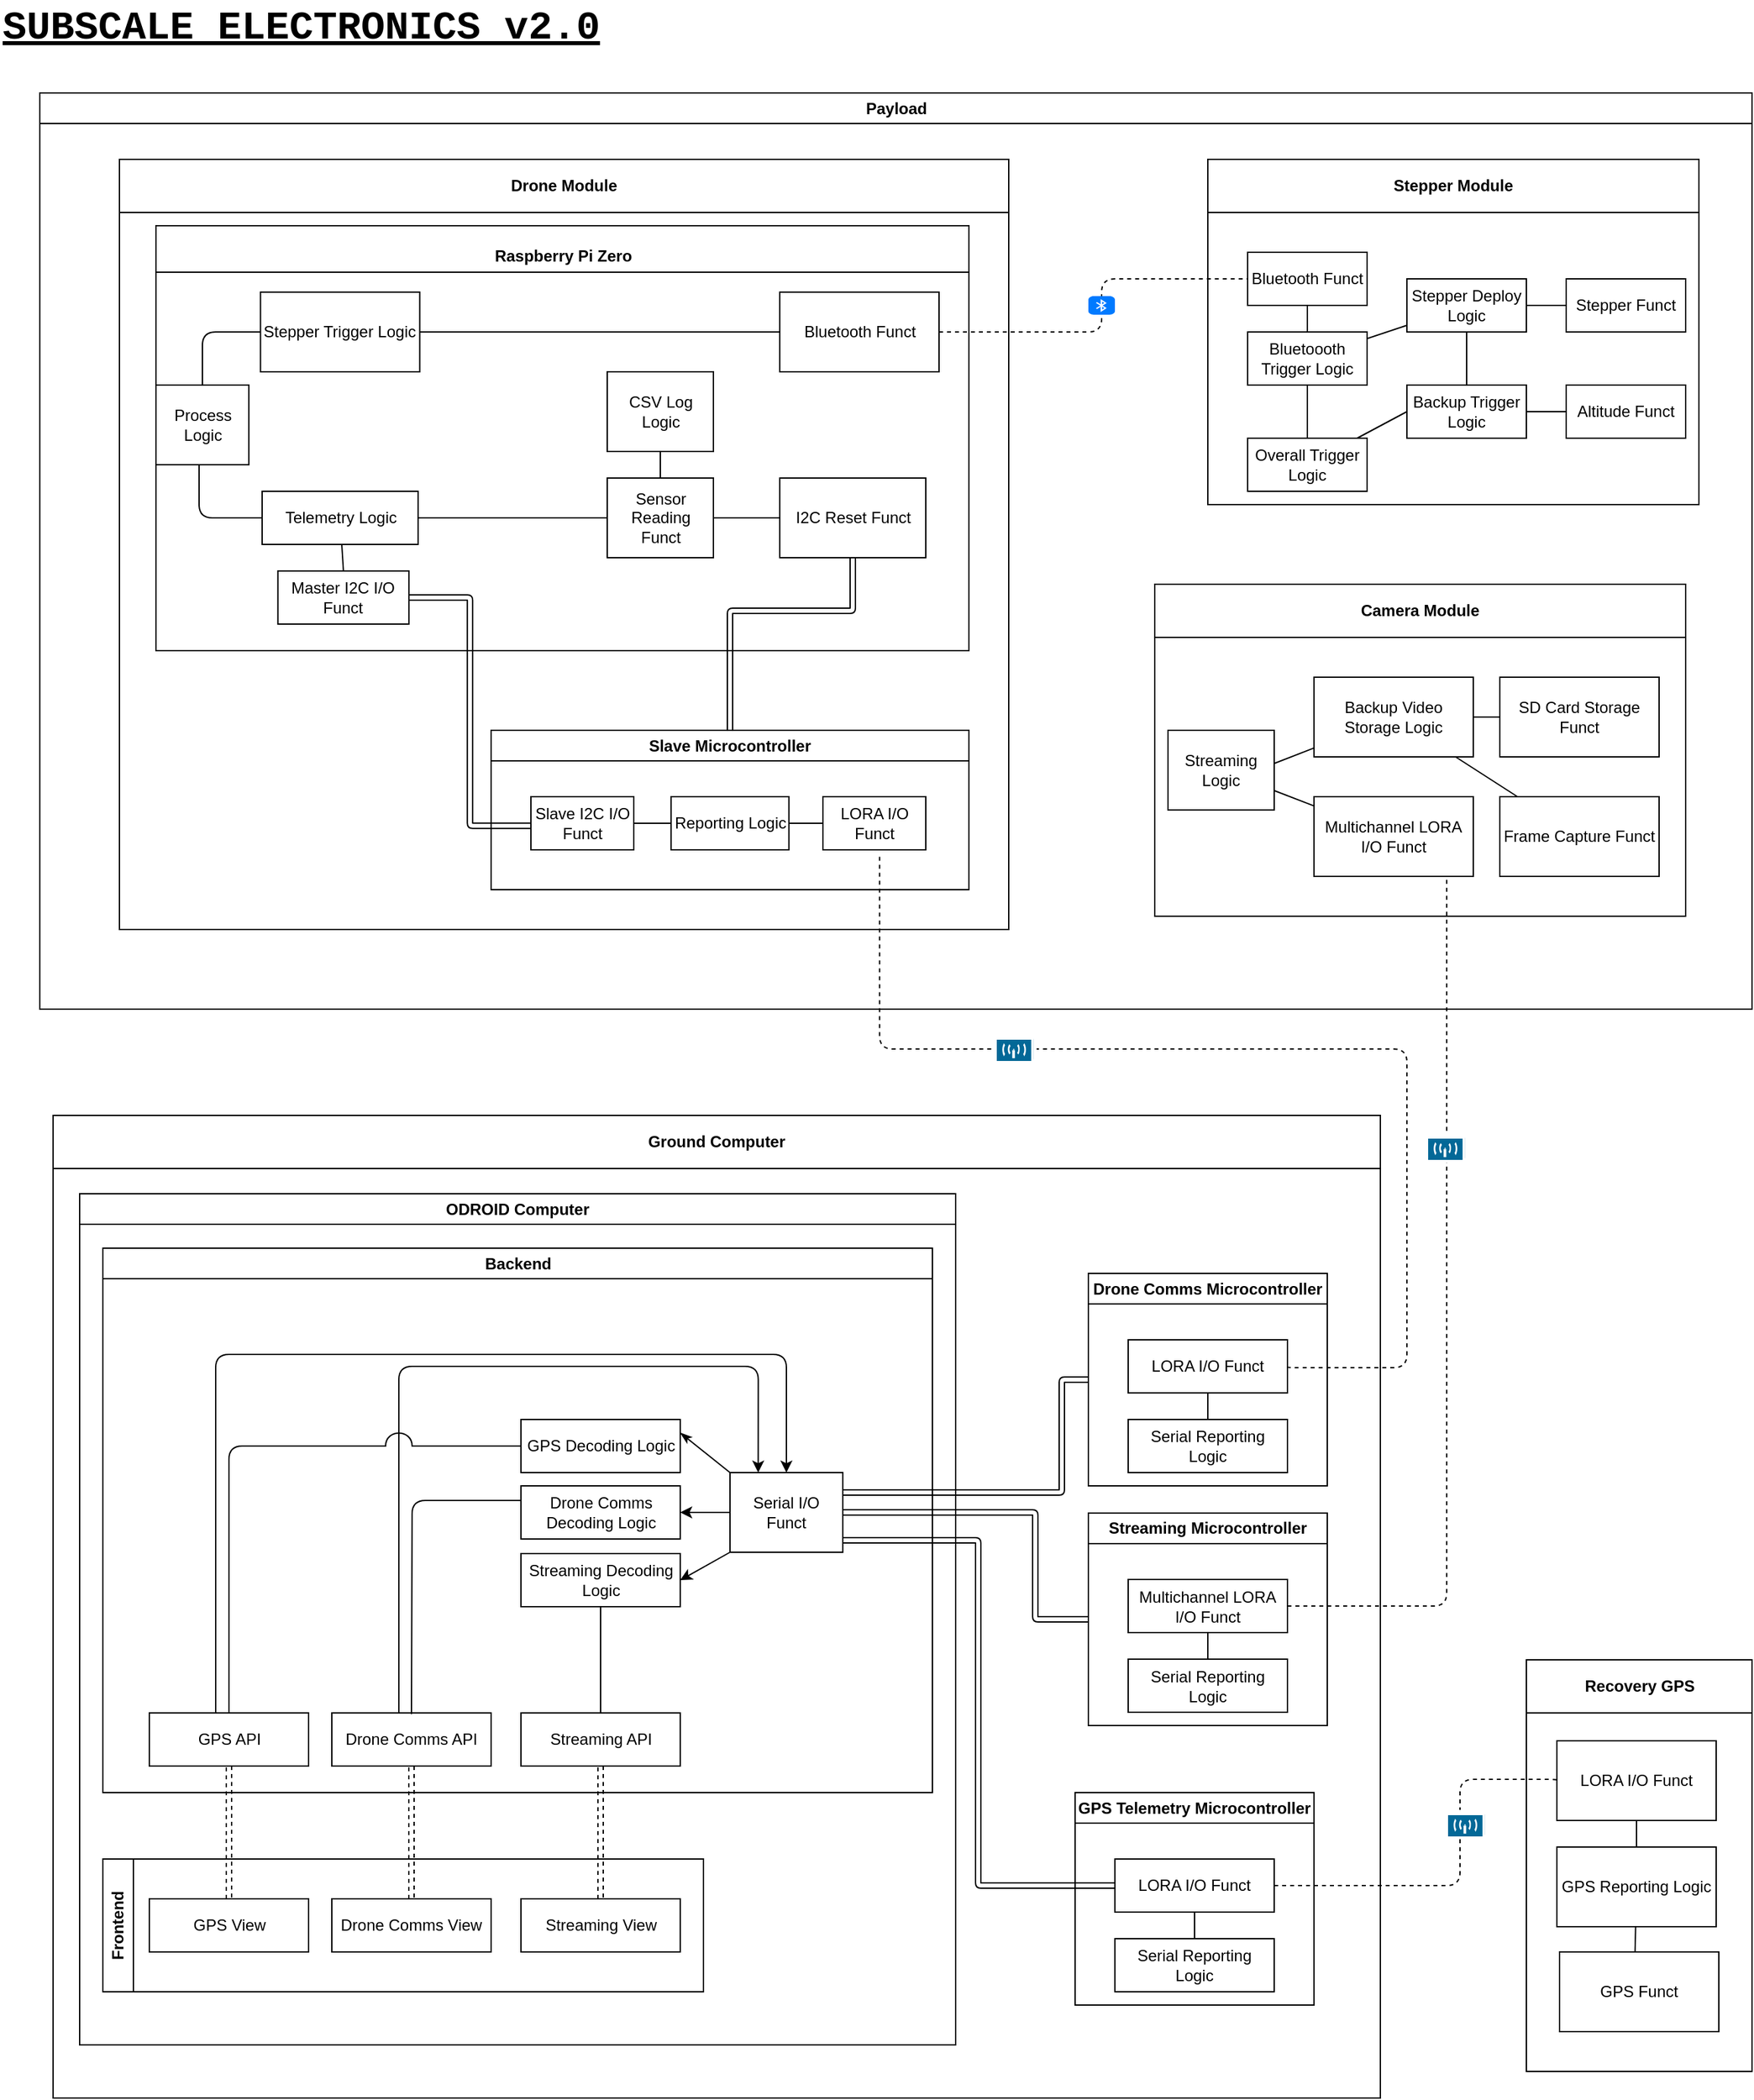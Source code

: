 <mxfile scale="2" border="10">
    <diagram id="4QediJ6yFRxEmzGJgpwU" name="Page-2">
        <mxGraphModel dx="884" dy="371" grid="1" gridSize="10" guides="1" tooltips="1" connect="1" arrows="1" fold="1" page="0" pageScale="1" pageWidth="850" pageHeight="1100" math="0" shadow="0">
            <root>
                <mxCell id="0"/>
                <mxCell id="1" parent="0"/>
                <mxCell id="gPSL2kvVGcQyYVKuC0gU-1" value="&lt;div style=&quot;font-size: 30px;&quot;&gt;SUBSCALE ELECTRONICS v2.0&lt;/div&gt;" style="text;html=1;strokeColor=none;fillColor=none;align=left;verticalAlign=middle;whiteSpace=wrap;rounded=0;fontFamily=Courier New;fontSize=30;fontStyle=5" parent="1" vertex="1">
                    <mxGeometry x="-390" y="90" width="640" height="40" as="geometry"/>
                </mxCell>
                <mxCell id="gPSL2kvVGcQyYVKuC0gU-23" value="Ground Computer" style="swimlane;whiteSpace=wrap;html=1;startSize=40;" parent="1" vertex="1">
                    <mxGeometry x="-350" y="930" width="1000" height="740" as="geometry">
                        <mxRectangle x="110" y="470" width="180" height="40" as="alternateBounds"/>
                    </mxGeometry>
                </mxCell>
                <mxCell id="gPSL2kvVGcQyYVKuC0gU-254" style="edgeStyle=orthogonalEdgeStyle;shape=link;jumpStyle=arc;jumpSize=20;html=1;entryX=1;entryY=0.25;entryDx=0;entryDy=0;fontColor=default;startArrow=none;startFill=0;endArrow=none;endFill=0;" parent="gPSL2kvVGcQyYVKuC0gU-23" source="gPSL2kvVGcQyYVKuC0gU-136" target="gPSL2kvVGcQyYVKuC0gU-139" edge="1">
                    <mxGeometry relative="1" as="geometry">
                        <Array as="points">
                            <mxPoint x="760" y="199"/>
                            <mxPoint x="760" y="284"/>
                        </Array>
                    </mxGeometry>
                </mxCell>
                <mxCell id="gPSL2kvVGcQyYVKuC0gU-136" value="Drone Comms Microcontroller" style="swimlane;whiteSpace=wrap;html=1;labelBackgroundColor=none;fontColor=default;" parent="gPSL2kvVGcQyYVKuC0gU-23" vertex="1">
                    <mxGeometry x="780" y="119" width="180" height="160" as="geometry"/>
                </mxCell>
                <mxCell id="gPSL2kvVGcQyYVKuC0gU-144" style="edgeStyle=none;html=1;fontColor=default;startArrow=none;startFill=0;endArrow=none;endFill=0;" parent="gPSL2kvVGcQyYVKuC0gU-136" source="gPSL2kvVGcQyYVKuC0gU-24" target="gPSL2kvVGcQyYVKuC0gU-137" edge="1">
                    <mxGeometry relative="1" as="geometry"/>
                </mxCell>
                <mxCell id="gPSL2kvVGcQyYVKuC0gU-24" value="LORA I/O Funct" style="rounded=0;whiteSpace=wrap;html=1;" parent="gPSL2kvVGcQyYVKuC0gU-136" vertex="1">
                    <mxGeometry x="30" y="50" width="120" height="40" as="geometry"/>
                </mxCell>
                <mxCell id="gPSL2kvVGcQyYVKuC0gU-137" value="Serial Reporting Logic" style="rounded=0;whiteSpace=wrap;html=1;" parent="gPSL2kvVGcQyYVKuC0gU-136" vertex="1">
                    <mxGeometry x="30" y="110" width="120" height="40" as="geometry"/>
                </mxCell>
                <mxCell id="gPSL2kvVGcQyYVKuC0gU-272" style="edgeStyle=orthogonalEdgeStyle;jumpStyle=gap;jumpSize=20;html=1;fontColor=default;startArrow=none;startFill=0;endArrow=none;endFill=0;shape=link;" parent="gPSL2kvVGcQyYVKuC0gU-23" source="gPSL2kvVGcQyYVKuC0gU-166" target="gPSL2kvVGcQyYVKuC0gU-139" edge="1">
                    <mxGeometry relative="1" as="geometry">
                        <Array as="points">
                            <mxPoint x="740" y="379"/>
                            <mxPoint x="740" y="299"/>
                        </Array>
                    </mxGeometry>
                </mxCell>
                <mxCell id="gPSL2kvVGcQyYVKuC0gU-166" value="Streaming Microcontroller" style="swimlane;whiteSpace=wrap;html=1;labelBackgroundColor=none;fontColor=default;" parent="gPSL2kvVGcQyYVKuC0gU-23" vertex="1">
                    <mxGeometry x="780" y="299.5" width="180" height="160" as="geometry"/>
                </mxCell>
                <mxCell id="gPSL2kvVGcQyYVKuC0gU-167" style="edgeStyle=none;html=1;fontColor=default;startArrow=none;startFill=0;endArrow=none;endFill=0;" parent="gPSL2kvVGcQyYVKuC0gU-166" source="gPSL2kvVGcQyYVKuC0gU-168" target="gPSL2kvVGcQyYVKuC0gU-169" edge="1">
                    <mxGeometry relative="1" as="geometry"/>
                </mxCell>
                <mxCell id="gPSL2kvVGcQyYVKuC0gU-168" value="Multichannel LORA I/O Funct" style="rounded=0;whiteSpace=wrap;html=1;" parent="gPSL2kvVGcQyYVKuC0gU-166" vertex="1">
                    <mxGeometry x="30" y="50" width="120" height="40" as="geometry"/>
                </mxCell>
                <mxCell id="gPSL2kvVGcQyYVKuC0gU-169" value="Serial Reporting Logic" style="rounded=0;whiteSpace=wrap;html=1;" parent="gPSL2kvVGcQyYVKuC0gU-166" vertex="1">
                    <mxGeometry x="30" y="110" width="120" height="40" as="geometry"/>
                </mxCell>
                <mxCell id="gPSL2kvVGcQyYVKuC0gU-249" value="ODROID Computer" style="swimlane;whiteSpace=wrap;html=1;labelBackgroundColor=none;fontColor=default;gradientColor=none;" parent="gPSL2kvVGcQyYVKuC0gU-23" vertex="1">
                    <mxGeometry x="20" y="59" width="660" height="641" as="geometry">
                        <mxRectangle x="20" y="59" width="150" height="30" as="alternateBounds"/>
                    </mxGeometry>
                </mxCell>
                <mxCell id="gPSL2kvVGcQyYVKuC0gU-245" value="Frontend" style="swimlane;horizontal=0;whiteSpace=wrap;html=1;labelBackgroundColor=none;fontColor=default;gradientColor=none;" parent="gPSL2kvVGcQyYVKuC0gU-249" vertex="1">
                    <mxGeometry x="17.5" y="501" width="452.5" height="100" as="geometry"/>
                </mxCell>
                <mxCell id="gPSL2kvVGcQyYVKuC0gU-142" value="GPS View" style="rounded=0;whiteSpace=wrap;html=1;" parent="gPSL2kvVGcQyYVKuC0gU-245" vertex="1">
                    <mxGeometry x="35" y="30" width="120" height="40" as="geometry"/>
                </mxCell>
                <mxCell id="gPSL2kvVGcQyYVKuC0gU-203" value="Drone Comms View" style="rounded=0;whiteSpace=wrap;html=1;" parent="gPSL2kvVGcQyYVKuC0gU-245" vertex="1">
                    <mxGeometry x="172.5" y="30" width="120" height="40" as="geometry"/>
                </mxCell>
                <mxCell id="gPSL2kvVGcQyYVKuC0gU-204" value="Streaming View" style="rounded=0;whiteSpace=wrap;html=1;" parent="gPSL2kvVGcQyYVKuC0gU-245" vertex="1">
                    <mxGeometry x="315" y="30" width="120" height="40" as="geometry"/>
                </mxCell>
                <mxCell id="gPSL2kvVGcQyYVKuC0gU-138" value="Backend" style="swimlane;whiteSpace=wrap;html=1;labelBackgroundColor=none;fontColor=default;" parent="gPSL2kvVGcQyYVKuC0gU-249" vertex="1">
                    <mxGeometry x="17.5" y="41" width="625" height="410" as="geometry"/>
                </mxCell>
                <mxCell id="gPSL2kvVGcQyYVKuC0gU-197" style="jumpStyle=arc;jumpSize=20;html=1;entryX=1;entryY=0.25;entryDx=0;entryDy=0;fontColor=default;startArrow=none;startFill=0;endArrow=classicThin;endFill=1;exitX=0;exitY=0;exitDx=0;exitDy=0;" parent="gPSL2kvVGcQyYVKuC0gU-138" source="gPSL2kvVGcQyYVKuC0gU-139" target="gPSL2kvVGcQyYVKuC0gU-190" edge="1">
                    <mxGeometry relative="1" as="geometry"/>
                </mxCell>
                <mxCell id="gPSL2kvVGcQyYVKuC0gU-198" style="edgeStyle=none;jumpStyle=arc;jumpSize=20;html=1;fontColor=default;startArrow=none;startFill=0;endArrow=classic;endFill=1;" parent="gPSL2kvVGcQyYVKuC0gU-138" source="gPSL2kvVGcQyYVKuC0gU-139" target="gPSL2kvVGcQyYVKuC0gU-192" edge="1">
                    <mxGeometry relative="1" as="geometry"/>
                </mxCell>
                <mxCell id="gPSL2kvVGcQyYVKuC0gU-199" style="edgeStyle=none;jumpStyle=arc;jumpSize=20;html=1;entryX=1;entryY=0.5;entryDx=0;entryDy=0;fontColor=default;startArrow=none;startFill=0;endArrow=classic;endFill=1;exitX=0;exitY=1;exitDx=0;exitDy=0;" parent="gPSL2kvVGcQyYVKuC0gU-138" source="gPSL2kvVGcQyYVKuC0gU-139" target="gPSL2kvVGcQyYVKuC0gU-193" edge="1">
                    <mxGeometry relative="1" as="geometry"/>
                </mxCell>
                <mxCell id="gPSL2kvVGcQyYVKuC0gU-139" value="Serial I/O Funct" style="rounded=0;whiteSpace=wrap;html=1;" parent="gPSL2kvVGcQyYVKuC0gU-138" vertex="1">
                    <mxGeometry x="472.5" y="169" width="85" height="60" as="geometry"/>
                </mxCell>
                <mxCell id="gPSL2kvVGcQyYVKuC0gU-201" style="edgeStyle=orthogonalEdgeStyle;jumpStyle=arc;jumpSize=20;html=1;fontColor=default;startArrow=none;startFill=0;endArrow=classic;endFill=1;" parent="gPSL2kvVGcQyYVKuC0gU-138" source="gPSL2kvVGcQyYVKuC0gU-140" target="gPSL2kvVGcQyYVKuC0gU-139" edge="1">
                    <mxGeometry relative="1" as="geometry">
                        <mxPoint x="472.5" y="80.0" as="targetPoint"/>
                        <Array as="points">
                            <mxPoint x="85" y="80"/>
                            <mxPoint x="515" y="80"/>
                        </Array>
                    </mxGeometry>
                </mxCell>
                <mxCell id="gPSL2kvVGcQyYVKuC0gU-140" value="GPS API" style="rounded=0;whiteSpace=wrap;html=1;" parent="gPSL2kvVGcQyYVKuC0gU-138" vertex="1">
                    <mxGeometry x="35" y="350" width="120" height="40" as="geometry"/>
                </mxCell>
                <mxCell id="gPSL2kvVGcQyYVKuC0gU-202" style="edgeStyle=orthogonalEdgeStyle;jumpStyle=arc;jumpSize=20;html=1;entryX=0.25;entryY=0;entryDx=0;entryDy=0;fontColor=default;startArrow=none;startFill=0;endArrow=classic;endFill=1;" parent="gPSL2kvVGcQyYVKuC0gU-138" source="gPSL2kvVGcQyYVKuC0gU-159" target="gPSL2kvVGcQyYVKuC0gU-139" edge="1">
                    <mxGeometry relative="1" as="geometry">
                        <mxPoint x="472.16" y="89.12" as="targetPoint"/>
                        <Array as="points">
                            <mxPoint x="223" y="89"/>
                            <mxPoint x="494" y="89"/>
                        </Array>
                    </mxGeometry>
                </mxCell>
                <mxCell id="gPSL2kvVGcQyYVKuC0gU-159" value="Drone Comms API" style="rounded=0;whiteSpace=wrap;html=1;" parent="gPSL2kvVGcQyYVKuC0gU-138" vertex="1">
                    <mxGeometry x="172.5" y="350.0" width="120" height="40" as="geometry"/>
                </mxCell>
                <mxCell id="gPSL2kvVGcQyYVKuC0gU-183" value="Streaming API" style="rounded=0;whiteSpace=wrap;html=1;" parent="gPSL2kvVGcQyYVKuC0gU-138" vertex="1">
                    <mxGeometry x="315" y="350.0" width="120" height="40" as="geometry"/>
                </mxCell>
                <mxCell id="gPSL2kvVGcQyYVKuC0gU-194" style="edgeStyle=orthogonalEdgeStyle;jumpStyle=arc;jumpSize=20;html=1;entryX=0.5;entryY=0;entryDx=0;entryDy=0;fontColor=default;startArrow=none;startFill=0;endArrow=none;endFill=0;" parent="gPSL2kvVGcQyYVKuC0gU-138" source="gPSL2kvVGcQyYVKuC0gU-190" target="gPSL2kvVGcQyYVKuC0gU-140" edge="1">
                    <mxGeometry relative="1" as="geometry"/>
                </mxCell>
                <mxCell id="gPSL2kvVGcQyYVKuC0gU-190" value="GPS Decoding Logic" style="rounded=0;whiteSpace=wrap;html=1;" parent="gPSL2kvVGcQyYVKuC0gU-138" vertex="1">
                    <mxGeometry x="315" y="129" width="120" height="40" as="geometry"/>
                </mxCell>
                <mxCell id="gPSL2kvVGcQyYVKuC0gU-195" style="edgeStyle=orthogonalEdgeStyle;jumpStyle=arc;jumpSize=20;html=1;entryX=0.5;entryY=0;entryDx=0;entryDy=0;fontColor=default;startArrow=none;startFill=0;endArrow=none;endFill=0;" parent="gPSL2kvVGcQyYVKuC0gU-138" source="gPSL2kvVGcQyYVKuC0gU-192" target="gPSL2kvVGcQyYVKuC0gU-159" edge="1">
                    <mxGeometry relative="1" as="geometry">
                        <Array as="points">
                            <mxPoint x="233" y="190"/>
                            <mxPoint x="233" y="351"/>
                            <mxPoint x="233" y="351"/>
                        </Array>
                    </mxGeometry>
                </mxCell>
                <mxCell id="gPSL2kvVGcQyYVKuC0gU-192" value="Drone Comms Decoding Logic" style="rounded=0;whiteSpace=wrap;html=1;" parent="gPSL2kvVGcQyYVKuC0gU-138" vertex="1">
                    <mxGeometry x="315" y="179" width="120" height="40" as="geometry"/>
                </mxCell>
                <mxCell id="gPSL2kvVGcQyYVKuC0gU-196" style="edgeStyle=orthogonalEdgeStyle;jumpStyle=arc;jumpSize=20;html=1;fontColor=default;startArrow=none;startFill=0;endArrow=none;endFill=0;" parent="gPSL2kvVGcQyYVKuC0gU-138" source="gPSL2kvVGcQyYVKuC0gU-193" target="gPSL2kvVGcQyYVKuC0gU-183" edge="1">
                    <mxGeometry relative="1" as="geometry"/>
                </mxCell>
                <mxCell id="gPSL2kvVGcQyYVKuC0gU-193" value="Streaming Decoding Logic" style="rounded=0;whiteSpace=wrap;html=1;" parent="gPSL2kvVGcQyYVKuC0gU-138" vertex="1">
                    <mxGeometry x="315" y="230" width="120" height="40" as="geometry"/>
                </mxCell>
                <mxCell id="gPSL2kvVGcQyYVKuC0gU-246" style="edgeStyle=orthogonalEdgeStyle;shape=link;jumpStyle=arc;jumpSize=20;html=1;fontColor=default;startArrow=none;startFill=0;endArrow=none;endFill=0;dashed=1;" parent="gPSL2kvVGcQyYVKuC0gU-249" source="gPSL2kvVGcQyYVKuC0gU-140" target="gPSL2kvVGcQyYVKuC0gU-142" edge="1">
                    <mxGeometry relative="1" as="geometry"/>
                </mxCell>
                <mxCell id="gPSL2kvVGcQyYVKuC0gU-247" style="edgeStyle=orthogonalEdgeStyle;shape=link;jumpStyle=arc;jumpSize=20;html=1;dashed=1;fontColor=default;startArrow=none;startFill=0;endArrow=none;endFill=0;" parent="gPSL2kvVGcQyYVKuC0gU-249" source="gPSL2kvVGcQyYVKuC0gU-159" target="gPSL2kvVGcQyYVKuC0gU-203" edge="1">
                    <mxGeometry relative="1" as="geometry"/>
                </mxCell>
                <mxCell id="gPSL2kvVGcQyYVKuC0gU-248" style="edgeStyle=orthogonalEdgeStyle;shape=link;jumpStyle=arc;jumpSize=20;html=1;dashed=1;fontColor=default;startArrow=none;startFill=0;endArrow=none;endFill=0;" parent="gPSL2kvVGcQyYVKuC0gU-249" source="gPSL2kvVGcQyYVKuC0gU-183" target="gPSL2kvVGcQyYVKuC0gU-204" edge="1">
                    <mxGeometry relative="1" as="geometry"/>
                </mxCell>
                <mxCell id="gPSL2kvVGcQyYVKuC0gU-185" value="GPS Telemetry Microcontroller" style="swimlane;whiteSpace=wrap;html=1;labelBackgroundColor=none;fontColor=default;" parent="gPSL2kvVGcQyYVKuC0gU-23" vertex="1">
                    <mxGeometry x="770" y="510" width="180" height="160" as="geometry"/>
                </mxCell>
                <mxCell id="gPSL2kvVGcQyYVKuC0gU-186" style="edgeStyle=none;html=1;fontColor=default;startArrow=none;startFill=0;endArrow=none;endFill=0;" parent="gPSL2kvVGcQyYVKuC0gU-185" source="gPSL2kvVGcQyYVKuC0gU-187" target="gPSL2kvVGcQyYVKuC0gU-188" edge="1">
                    <mxGeometry relative="1" as="geometry"/>
                </mxCell>
                <mxCell id="gPSL2kvVGcQyYVKuC0gU-187" value="LORA I/O Funct" style="rounded=0;whiteSpace=wrap;html=1;" parent="gPSL2kvVGcQyYVKuC0gU-185" vertex="1">
                    <mxGeometry x="30" y="50" width="120" height="40" as="geometry"/>
                </mxCell>
                <mxCell id="gPSL2kvVGcQyYVKuC0gU-188" value="Serial Reporting Logic" style="rounded=0;whiteSpace=wrap;html=1;" parent="gPSL2kvVGcQyYVKuC0gU-185" vertex="1">
                    <mxGeometry x="30" y="110" width="120" height="40" as="geometry"/>
                </mxCell>
                <mxCell id="gPSL2kvVGcQyYVKuC0gU-273" style="edgeStyle=orthogonalEdgeStyle;shape=link;jumpStyle=gap;jumpSize=20;html=1;entryX=0;entryY=0.5;entryDx=0;entryDy=0;fontColor=default;startArrow=none;startFill=0;endArrow=none;endFill=0;" parent="gPSL2kvVGcQyYVKuC0gU-23" source="gPSL2kvVGcQyYVKuC0gU-139" target="gPSL2kvVGcQyYVKuC0gU-187" edge="1">
                    <mxGeometry relative="1" as="geometry">
                        <Array as="points">
                            <mxPoint x="697" y="320"/>
                            <mxPoint x="697" y="580"/>
                        </Array>
                    </mxGeometry>
                </mxCell>
                <mxCell id="gPSL2kvVGcQyYVKuC0gU-86" value="" style="endArrow=none;html=1;dashed=1;fontColor=default;exitX=1;exitY=0.5;exitDx=0;exitDy=0;startArrow=none;startFill=0;edgeStyle=orthogonalEdgeStyle;endFill=0;entryX=0.551;entryY=1.057;entryDx=0;entryDy=0;entryPerimeter=0;" parent="1" source="gPSL2kvVGcQyYVKuC0gU-24" target="gPSL2kvVGcQyYVKuC0gU-228" edge="1">
                    <mxGeometry relative="1" as="geometry">
                        <mxPoint x="310" y="500" as="sourcePoint"/>
                        <mxPoint x="230" y="790" as="targetPoint"/>
                        <Array as="points">
                            <mxPoint x="670" y="1120"/>
                            <mxPoint x="670" y="880"/>
                            <mxPoint x="273" y="880"/>
                        </Array>
                    </mxGeometry>
                </mxCell>
                <mxCell id="gPSL2kvVGcQyYVKuC0gU-87" value="" style="shape=mxgraph.cisco.wireless.wireless_transport;html=1;pointerEvents=1;dashed=0;fillColor=#036897;strokeColor=#ffffff;strokeWidth=2;verticalLabelPosition=bottom;verticalAlign=top;align=center;outlineConnect=0;labelBackgroundColor=none;fontColor=default;" parent="gPSL2kvVGcQyYVKuC0gU-86" vertex="1">
                    <mxGeometry width="30" height="20" relative="1" as="geometry">
                        <mxPoint x="-203" y="-10" as="offset"/>
                    </mxGeometry>
                </mxCell>
                <mxCell id="gPSL2kvVGcQyYVKuC0gU-102" value="Recovery GPS" style="swimlane;labelBackgroundColor=none;fontColor=default;html=1;startSize=40;" parent="1" vertex="1">
                    <mxGeometry x="760" y="1340" width="170" height="310" as="geometry"/>
                </mxCell>
                <mxCell id="gPSL2kvVGcQyYVKuC0gU-112" style="edgeStyle=none;html=1;fontColor=default;startArrow=none;startFill=0;endArrow=none;endFill=0;exitX=0.474;exitY=-0.006;exitDx=0;exitDy=0;exitPerimeter=0;" parent="gPSL2kvVGcQyYVKuC0gU-102" source="gPSL2kvVGcQyYVKuC0gU-263" target="gPSL2kvVGcQyYVKuC0gU-109" edge="1">
                    <mxGeometry relative="1" as="geometry">
                        <mxPoint x="100" y="224" as="sourcePoint"/>
                    </mxGeometry>
                </mxCell>
                <mxCell id="gPSL2kvVGcQyYVKuC0gU-111" style="edgeStyle=none;html=1;fontColor=default;startArrow=none;startFill=0;endArrow=none;endFill=0;" parent="gPSL2kvVGcQyYVKuC0gU-102" source="gPSL2kvVGcQyYVKuC0gU-107" target="gPSL2kvVGcQyYVKuC0gU-109" edge="1">
                    <mxGeometry relative="1" as="geometry"/>
                </mxCell>
                <mxCell id="gPSL2kvVGcQyYVKuC0gU-107" value="LORA I/O Funct" style="rounded=0;whiteSpace=wrap;html=1;labelBackgroundColor=none;fontColor=default;" parent="gPSL2kvVGcQyYVKuC0gU-102" vertex="1">
                    <mxGeometry x="23" y="61" width="120" height="60" as="geometry"/>
                </mxCell>
                <mxCell id="gPSL2kvVGcQyYVKuC0gU-109" value="GPS Reporting Logic" style="rounded=0;whiteSpace=wrap;html=1;labelBackgroundColor=none;fontColor=default;" parent="gPSL2kvVGcQyYVKuC0gU-102" vertex="1">
                    <mxGeometry x="23" y="141" width="120" height="60" as="geometry"/>
                </mxCell>
                <mxCell id="gPSL2kvVGcQyYVKuC0gU-263" value="GPS Funct" style="rounded=0;whiteSpace=wrap;html=1;labelBackgroundColor=none;fontColor=default;" parent="gPSL2kvVGcQyYVKuC0gU-102" vertex="1">
                    <mxGeometry x="25" y="220" width="120" height="60" as="geometry"/>
                </mxCell>
                <mxCell id="gPSL2kvVGcQyYVKuC0gU-104" value="" style="endArrow=none;html=1;dashed=1;fontColor=default;exitX=1;exitY=0.5;exitDx=0;exitDy=0;entryX=0;entryY=0.5;entryDx=0;entryDy=0;startArrow=none;startFill=0;edgeStyle=orthogonalEdgeStyle;endFill=0;" parent="1" source="gPSL2kvVGcQyYVKuC0gU-187" target="gPSL2kvVGcQyYVKuC0gU-107" edge="1">
                    <mxGeometry relative="1" as="geometry">
                        <mxPoint x="540" y="846.85" as="sourcePoint"/>
                        <mxPoint x="540.47" y="745.45" as="targetPoint"/>
                        <Array as="points">
                            <mxPoint x="710" y="1510"/>
                            <mxPoint x="710" y="1430"/>
                            <mxPoint x="783" y="1430"/>
                        </Array>
                    </mxGeometry>
                </mxCell>
                <mxCell id="gPSL2kvVGcQyYVKuC0gU-105" value="" style="shape=mxgraph.cisco.wireless.wireless_transport;html=1;pointerEvents=1;dashed=0;fillColor=#036897;strokeColor=#ffffff;strokeWidth=2;verticalLabelPosition=bottom;verticalAlign=top;align=center;outlineConnect=0;labelBackgroundColor=none;fontColor=default;" parent="gPSL2kvVGcQyYVKuC0gU-104" vertex="1">
                    <mxGeometry width="30" height="20" relative="1" as="geometry">
                        <mxPoint x="-10" y="-49" as="offset"/>
                    </mxGeometry>
                </mxCell>
                <mxCell id="gPSL2kvVGcQyYVKuC0gU-171" value="Payload" style="swimlane;labelBackgroundColor=none;fontColor=default;gradientColor=none;html=1;" parent="1" vertex="1">
                    <mxGeometry x="-360" y="160" width="1290" height="690" as="geometry"/>
                </mxCell>
                <mxCell id="gPSL2kvVGcQyYVKuC0gU-147" value="Camera Module" style="swimlane;whiteSpace=wrap;html=1;startSize=40;" parent="gPSL2kvVGcQyYVKuC0gU-171" vertex="1">
                    <mxGeometry x="840" y="370" width="400" height="250" as="geometry">
                        <mxRectangle x="40" y="80" width="180" height="40" as="alternateBounds"/>
                    </mxGeometry>
                </mxCell>
                <mxCell id="gPSL2kvVGcQyYVKuC0gU-152" style="edgeStyle=none;html=1;fontColor=default;startArrow=none;startFill=0;endArrow=none;endFill=0;" parent="gPSL2kvVGcQyYVKuC0gU-147" source="gPSL2kvVGcQyYVKuC0gU-148" target="gPSL2kvVGcQyYVKuC0gU-150" edge="1">
                    <mxGeometry relative="1" as="geometry"/>
                </mxCell>
                <mxCell id="gPSL2kvVGcQyYVKuC0gU-148" value="Frame Capture Funct" style="rounded=0;whiteSpace=wrap;html=1;" parent="gPSL2kvVGcQyYVKuC0gU-147" vertex="1">
                    <mxGeometry x="260" y="160" width="120" height="60" as="geometry"/>
                </mxCell>
                <mxCell id="gPSL2kvVGcQyYVKuC0gU-151" style="edgeStyle=none;html=1;fontColor=default;startArrow=none;startFill=0;endArrow=none;endFill=0;" parent="gPSL2kvVGcQyYVKuC0gU-147" source="gPSL2kvVGcQyYVKuC0gU-149" target="gPSL2kvVGcQyYVKuC0gU-150" edge="1">
                    <mxGeometry relative="1" as="geometry"/>
                </mxCell>
                <mxCell id="gPSL2kvVGcQyYVKuC0gU-149" value="SD Card Storage Funct" style="rounded=0;whiteSpace=wrap;html=1;" parent="gPSL2kvVGcQyYVKuC0gU-147" vertex="1">
                    <mxGeometry x="260" y="70" width="120" height="60" as="geometry"/>
                </mxCell>
                <mxCell id="gPSL2kvVGcQyYVKuC0gU-157" style="edgeStyle=none;html=1;entryX=0.983;entryY=0.425;entryDx=0;entryDy=0;entryPerimeter=0;fontColor=default;startArrow=none;startFill=0;endArrow=none;endFill=0;" parent="gPSL2kvVGcQyYVKuC0gU-147" source="gPSL2kvVGcQyYVKuC0gU-150" target="gPSL2kvVGcQyYVKuC0gU-155" edge="1">
                    <mxGeometry relative="1" as="geometry"/>
                </mxCell>
                <mxCell id="gPSL2kvVGcQyYVKuC0gU-150" value="Backup Video Storage Logic" style="rounded=0;whiteSpace=wrap;html=1;" parent="gPSL2kvVGcQyYVKuC0gU-147" vertex="1">
                    <mxGeometry x="120" y="70" width="120" height="60" as="geometry"/>
                </mxCell>
                <mxCell id="gPSL2kvVGcQyYVKuC0gU-156" style="edgeStyle=none;html=1;fontColor=default;startArrow=none;startFill=0;endArrow=none;endFill=0;" parent="gPSL2kvVGcQyYVKuC0gU-147" source="gPSL2kvVGcQyYVKuC0gU-154" target="gPSL2kvVGcQyYVKuC0gU-155" edge="1">
                    <mxGeometry relative="1" as="geometry"/>
                </mxCell>
                <mxCell id="gPSL2kvVGcQyYVKuC0gU-154" value="Multichannel LORA I/O Funct" style="rounded=0;whiteSpace=wrap;html=1;" parent="gPSL2kvVGcQyYVKuC0gU-147" vertex="1">
                    <mxGeometry x="120" y="160" width="120" height="60" as="geometry"/>
                </mxCell>
                <mxCell id="gPSL2kvVGcQyYVKuC0gU-155" value="Streaming Logic" style="rounded=0;whiteSpace=wrap;html=1;" parent="gPSL2kvVGcQyYVKuC0gU-147" vertex="1">
                    <mxGeometry x="10" y="110" width="80" height="60" as="geometry"/>
                </mxCell>
                <mxCell id="gPSL2kvVGcQyYVKuC0gU-21" value="Stepper Module" style="swimlane;whiteSpace=wrap;html=1;startSize=40;" parent="gPSL2kvVGcQyYVKuC0gU-171" vertex="1">
                    <mxGeometry x="880" y="50" width="370" height="260" as="geometry">
                        <mxRectangle x="370" y="80" width="180" height="40" as="alternateBounds"/>
                    </mxGeometry>
                </mxCell>
                <mxCell id="gPSL2kvVGcQyYVKuC0gU-124" style="edgeStyle=none;html=1;fontColor=default;startArrow=none;startFill=0;endArrow=none;endFill=0;" parent="gPSL2kvVGcQyYVKuC0gU-21" source="gPSL2kvVGcQyYVKuC0gU-22" target="gPSL2kvVGcQyYVKuC0gU-117" edge="1">
                    <mxGeometry relative="1" as="geometry"/>
                </mxCell>
                <mxCell id="gPSL2kvVGcQyYVKuC0gU-22" value="Stepper Funct" style="rounded=0;whiteSpace=wrap;html=1;" parent="gPSL2kvVGcQyYVKuC0gU-21" vertex="1">
                    <mxGeometry x="270" y="90" width="90" height="40" as="geometry"/>
                </mxCell>
                <mxCell id="gPSL2kvVGcQyYVKuC0gU-114" value="Bluetooth Funct" style="rounded=0;whiteSpace=wrap;html=1;" parent="gPSL2kvVGcQyYVKuC0gU-21" vertex="1">
                    <mxGeometry x="30" y="70" width="90" height="40" as="geometry"/>
                </mxCell>
                <mxCell id="gPSL2kvVGcQyYVKuC0gU-115" value="Altitude Funct" style="rounded=0;whiteSpace=wrap;html=1;" parent="gPSL2kvVGcQyYVKuC0gU-21" vertex="1">
                    <mxGeometry x="270" y="170" width="90" height="40" as="geometry"/>
                </mxCell>
                <mxCell id="gPSL2kvVGcQyYVKuC0gU-129" style="edgeStyle=none;html=1;entryX=0.5;entryY=0;entryDx=0;entryDy=0;fontColor=default;startArrow=none;startFill=0;endArrow=none;endFill=0;" parent="gPSL2kvVGcQyYVKuC0gU-21" source="gPSL2kvVGcQyYVKuC0gU-117" target="gPSL2kvVGcQyYVKuC0gU-118" edge="1">
                    <mxGeometry relative="1" as="geometry"/>
                </mxCell>
                <mxCell id="gPSL2kvVGcQyYVKuC0gU-117" value="Stepper Deploy Logic" style="rounded=0;whiteSpace=wrap;html=1;" parent="gPSL2kvVGcQyYVKuC0gU-21" vertex="1">
                    <mxGeometry x="150" y="90" width="90" height="40" as="geometry"/>
                </mxCell>
                <mxCell id="gPSL2kvVGcQyYVKuC0gU-128" style="edgeStyle=none;html=1;fontColor=default;startArrow=none;startFill=0;endArrow=none;endFill=0;" parent="gPSL2kvVGcQyYVKuC0gU-21" source="gPSL2kvVGcQyYVKuC0gU-118" target="gPSL2kvVGcQyYVKuC0gU-115" edge="1">
                    <mxGeometry relative="1" as="geometry"/>
                </mxCell>
                <mxCell id="gPSL2kvVGcQyYVKuC0gU-118" value="Backup Trigger Logic" style="rounded=0;whiteSpace=wrap;html=1;" parent="gPSL2kvVGcQyYVKuC0gU-21" vertex="1">
                    <mxGeometry x="150" y="170" width="90" height="40" as="geometry"/>
                </mxCell>
                <mxCell id="gPSL2kvVGcQyYVKuC0gU-127" style="edgeStyle=none;html=1;fontColor=default;startArrow=none;startFill=0;endArrow=none;endFill=0;" parent="gPSL2kvVGcQyYVKuC0gU-21" source="gPSL2kvVGcQyYVKuC0gU-126" target="gPSL2kvVGcQyYVKuC0gU-114" edge="1">
                    <mxGeometry relative="1" as="geometry"/>
                </mxCell>
                <mxCell id="gPSL2kvVGcQyYVKuC0gU-130" style="edgeStyle=none;html=1;fontColor=default;startArrow=none;startFill=0;endArrow=none;endFill=0;" parent="gPSL2kvVGcQyYVKuC0gU-21" source="gPSL2kvVGcQyYVKuC0gU-126" target="gPSL2kvVGcQyYVKuC0gU-117" edge="1">
                    <mxGeometry relative="1" as="geometry"/>
                </mxCell>
                <mxCell id="gPSL2kvVGcQyYVKuC0gU-271" style="edgeStyle=orthogonalEdgeStyle;jumpStyle=gap;jumpSize=20;html=1;entryX=0.5;entryY=0;entryDx=0;entryDy=0;fontColor=default;startArrow=none;startFill=0;endArrow=none;endFill=0;" parent="gPSL2kvVGcQyYVKuC0gU-21" source="gPSL2kvVGcQyYVKuC0gU-126" target="gPSL2kvVGcQyYVKuC0gU-131" edge="1">
                    <mxGeometry relative="1" as="geometry"/>
                </mxCell>
                <mxCell id="gPSL2kvVGcQyYVKuC0gU-126" value="Bluetoooth Trigger Logic" style="rounded=0;whiteSpace=wrap;html=1;" parent="gPSL2kvVGcQyYVKuC0gU-21" vertex="1">
                    <mxGeometry x="30" y="130" width="90" height="40" as="geometry"/>
                </mxCell>
                <mxCell id="gPSL2kvVGcQyYVKuC0gU-133" style="edgeStyle=none;html=1;entryX=0;entryY=0.5;entryDx=0;entryDy=0;fontColor=default;startArrow=none;startFill=0;endArrow=none;endFill=0;" parent="gPSL2kvVGcQyYVKuC0gU-21" source="gPSL2kvVGcQyYVKuC0gU-131" target="gPSL2kvVGcQyYVKuC0gU-118" edge="1">
                    <mxGeometry relative="1" as="geometry"/>
                </mxCell>
                <mxCell id="gPSL2kvVGcQyYVKuC0gU-131" value="Overall Trigger Logic" style="rounded=0;whiteSpace=wrap;html=1;" parent="gPSL2kvVGcQyYVKuC0gU-21" vertex="1">
                    <mxGeometry x="30" y="210" width="90" height="40" as="geometry"/>
                </mxCell>
                <mxCell id="gPSL2kvVGcQyYVKuC0gU-17" value="Drone Module" style="swimlane;whiteSpace=wrap;html=1;startSize=40;" parent="gPSL2kvVGcQyYVKuC0gU-171" vertex="1">
                    <mxGeometry x="60" y="50" width="670" height="580" as="geometry">
                        <mxRectangle x="40" y="80" width="180" height="40" as="alternateBounds"/>
                    </mxGeometry>
                </mxCell>
                <mxCell id="gPSL2kvVGcQyYVKuC0gU-222" value="Slave Microcontroller" style="swimlane;whiteSpace=wrap;html=1;labelBackgroundColor=none;fontColor=default;gradientColor=none;" parent="gPSL2kvVGcQyYVKuC0gU-17" vertex="1">
                    <mxGeometry x="280" y="430" width="360" height="120" as="geometry"/>
                </mxCell>
                <mxCell id="gPSL2kvVGcQyYVKuC0gU-250" style="edgeStyle=orthogonalEdgeStyle;jumpStyle=arc;jumpSize=20;html=1;fontColor=default;startArrow=none;startFill=0;endArrow=none;endFill=0;" parent="gPSL2kvVGcQyYVKuC0gU-222" source="gPSL2kvVGcQyYVKuC0gU-228" target="gPSL2kvVGcQyYVKuC0gU-231" edge="1">
                    <mxGeometry relative="1" as="geometry"/>
                </mxCell>
                <mxCell id="gPSL2kvVGcQyYVKuC0gU-228" value="LORA I/O Funct" style="rounded=0;whiteSpace=wrap;html=1;" parent="gPSL2kvVGcQyYVKuC0gU-222" vertex="1">
                    <mxGeometry x="250" y="50" width="77.5" height="40" as="geometry"/>
                </mxCell>
                <mxCell id="gPSL2kvVGcQyYVKuC0gU-229" value="Slave I2C I/O Funct" style="rounded=0;whiteSpace=wrap;html=1;" parent="gPSL2kvVGcQyYVKuC0gU-222" vertex="1">
                    <mxGeometry x="30" y="50" width="77.5" height="40" as="geometry"/>
                </mxCell>
                <mxCell id="gPSL2kvVGcQyYVKuC0gU-251" style="edgeStyle=orthogonalEdgeStyle;jumpStyle=arc;jumpSize=20;html=1;entryX=1;entryY=0.5;entryDx=0;entryDy=0;fontColor=default;startArrow=none;startFill=0;endArrow=none;endFill=0;" parent="gPSL2kvVGcQyYVKuC0gU-222" source="gPSL2kvVGcQyYVKuC0gU-231" target="gPSL2kvVGcQyYVKuC0gU-229" edge="1">
                    <mxGeometry relative="1" as="geometry"/>
                </mxCell>
                <mxCell id="gPSL2kvVGcQyYVKuC0gU-231" value="Reporting Logic" style="rounded=0;whiteSpace=wrap;html=1;" parent="gPSL2kvVGcQyYVKuC0gU-222" vertex="1">
                    <mxGeometry x="135.62" y="50" width="88.75" height="40" as="geometry"/>
                </mxCell>
                <mxCell id="gPSL2kvVGcQyYVKuC0gU-266" style="edgeStyle=orthogonalEdgeStyle;shape=link;jumpStyle=gap;jumpSize=20;html=1;entryX=-0.005;entryY=0.547;entryDx=0;entryDy=0;fontColor=default;startArrow=none;startFill=0;endArrow=none;endFill=0;entryPerimeter=0;" parent="gPSL2kvVGcQyYVKuC0gU-17" source="gPSL2kvVGcQyYVKuC0gU-259" target="gPSL2kvVGcQyYVKuC0gU-229" edge="1">
                    <mxGeometry relative="1" as="geometry"/>
                </mxCell>
                <mxCell id="gPSL2kvVGcQyYVKuC0gU-276" value="&lt;font face=&quot;Helvetica&quot; style=&quot;font-size: 12px;&quot;&gt;Raspberry Pi Zero&lt;/font&gt;" style="swimlane;whiteSpace=wrap;html=1;labelBackgroundColor=none;fontFamily=Courier New;fontSize=30;fontColor=default;gradientColor=none;startSize=35;align=center;verticalAlign=middle;" parent="gPSL2kvVGcQyYVKuC0gU-17" vertex="1">
                    <mxGeometry x="27.5" y="50" width="612.5" height="320" as="geometry"/>
                </mxCell>
                <mxCell id="gPSL2kvVGcQyYVKuC0gU-259" value="Master I2C I/O Funct" style="rounded=0;whiteSpace=wrap;html=1;" parent="gPSL2kvVGcQyYVKuC0gU-276" vertex="1">
                    <mxGeometry x="91.87" y="260" width="98.75" height="40" as="geometry"/>
                </mxCell>
                <mxCell id="gPSL2kvVGcQyYVKuC0gU-235" value="Telemetry Logic" style="rounded=0;whiteSpace=wrap;html=1;" parent="gPSL2kvVGcQyYVKuC0gU-276" vertex="1">
                    <mxGeometry x="80.0" y="200" width="117.5" height="40" as="geometry"/>
                </mxCell>
                <mxCell id="gPSL2kvVGcQyYVKuC0gU-267" value="Process Logic" style="rounded=0;whiteSpace=wrap;html=1;" parent="gPSL2kvVGcQyYVKuC0gU-276" vertex="1">
                    <mxGeometry y="120" width="70" height="60" as="geometry"/>
                </mxCell>
                <mxCell id="gPSL2kvVGcQyYVKuC0gU-211" value="Stepper Trigger Logic" style="rounded=0;whiteSpace=wrap;html=1;" parent="gPSL2kvVGcQyYVKuC0gU-276" vertex="1">
                    <mxGeometry x="78.75" y="50" width="120" height="60" as="geometry"/>
                </mxCell>
                <mxCell id="gPSL2kvVGcQyYVKuC0gU-205" value="Bluetooth Funct" style="rounded=0;whiteSpace=wrap;html=1;" parent="gPSL2kvVGcQyYVKuC0gU-276" vertex="1">
                    <mxGeometry x="470" y="50" width="120" height="60" as="geometry"/>
                </mxCell>
                <mxCell id="gPSL2kvVGcQyYVKuC0gU-206" value="CSV Log Logic" style="rounded=0;whiteSpace=wrap;html=1;" parent="gPSL2kvVGcQyYVKuC0gU-276" vertex="1">
                    <mxGeometry x="340" y="110" width="80" height="60" as="geometry"/>
                </mxCell>
                <mxCell id="gPSL2kvVGcQyYVKuC0gU-18" value="Sensor Reading Funct" style="rounded=0;whiteSpace=wrap;html=1;" parent="gPSL2kvVGcQyYVKuC0gU-276" vertex="1">
                    <mxGeometry x="340" y="190" width="80" height="60" as="geometry"/>
                </mxCell>
                <mxCell id="gPSL2kvVGcQyYVKuC0gU-213" value="I2C Reset Funct" style="rounded=0;whiteSpace=wrap;html=1;" parent="gPSL2kvVGcQyYVKuC0gU-276" vertex="1">
                    <mxGeometry x="470" y="190" width="110" height="60" as="geometry"/>
                </mxCell>
                <mxCell id="gPSL2kvVGcQyYVKuC0gU-238" style="edgeStyle=none;jumpStyle=arc;jumpSize=20;html=1;fontColor=default;startArrow=none;startFill=0;endArrow=none;endFill=0;exitX=0.5;exitY=0;exitDx=0;exitDy=0;" parent="gPSL2kvVGcQyYVKuC0gU-276" source="gPSL2kvVGcQyYVKuC0gU-259" target="gPSL2kvVGcQyYVKuC0gU-235" edge="1">
                    <mxGeometry relative="1" as="geometry">
                        <mxPoint x="14.625" y="360" as="sourcePoint"/>
                    </mxGeometry>
                </mxCell>
                <mxCell id="gPSL2kvVGcQyYVKuC0gU-270" style="jumpStyle=gap;jumpSize=20;html=1;fontColor=default;startArrow=none;startFill=0;endArrow=none;endFill=0;edgeStyle=orthogonalEdgeStyle;" parent="gPSL2kvVGcQyYVKuC0gU-276" source="gPSL2kvVGcQyYVKuC0gU-267" target="gPSL2kvVGcQyYVKuC0gU-235" edge="1">
                    <mxGeometry relative="1" as="geometry">
                        <Array as="points">
                            <mxPoint x="32.5" y="220"/>
                        </Array>
                    </mxGeometry>
                </mxCell>
                <mxCell id="gPSL2kvVGcQyYVKuC0gU-268" style="jumpStyle=gap;jumpSize=20;html=1;fontColor=default;startArrow=none;startFill=0;endArrow=none;endFill=0;edgeStyle=orthogonalEdgeStyle;" parent="gPSL2kvVGcQyYVKuC0gU-276" source="gPSL2kvVGcQyYVKuC0gU-211" target="gPSL2kvVGcQyYVKuC0gU-267" edge="1">
                    <mxGeometry relative="1" as="geometry"/>
                </mxCell>
                <mxCell id="gPSL2kvVGcQyYVKuC0gU-212" style="edgeStyle=none;jumpStyle=arc;jumpSize=20;html=1;entryX=0;entryY=0.5;entryDx=0;entryDy=0;fontColor=default;startArrow=none;startFill=0;endArrow=none;endFill=0;" parent="gPSL2kvVGcQyYVKuC0gU-276" source="gPSL2kvVGcQyYVKuC0gU-211" target="gPSL2kvVGcQyYVKuC0gU-205" edge="1">
                    <mxGeometry relative="1" as="geometry"/>
                </mxCell>
                <mxCell id="gPSL2kvVGcQyYVKuC0gU-239" style="edgeStyle=none;jumpStyle=arc;jumpSize=20;html=1;fontColor=default;startArrow=none;startFill=0;endArrow=none;endFill=0;" parent="gPSL2kvVGcQyYVKuC0gU-276" source="gPSL2kvVGcQyYVKuC0gU-18" target="gPSL2kvVGcQyYVKuC0gU-235" edge="1">
                    <mxGeometry relative="1" as="geometry"/>
                </mxCell>
                <mxCell id="gPSL2kvVGcQyYVKuC0gU-207" style="jumpStyle=arc;jumpSize=20;html=1;fontColor=default;startArrow=none;startFill=0;endArrow=none;endFill=0;" parent="gPSL2kvVGcQyYVKuC0gU-276" source="gPSL2kvVGcQyYVKuC0gU-18" target="gPSL2kvVGcQyYVKuC0gU-206" edge="1">
                    <mxGeometry relative="1" as="geometry"/>
                </mxCell>
                <mxCell id="gPSL2kvVGcQyYVKuC0gU-221" style="edgeStyle=none;jumpStyle=arc;jumpSize=20;html=1;fontColor=default;startArrow=none;startFill=0;endArrow=none;endFill=0;" parent="gPSL2kvVGcQyYVKuC0gU-276" source="gPSL2kvVGcQyYVKuC0gU-213" target="gPSL2kvVGcQyYVKuC0gU-18" edge="1">
                    <mxGeometry relative="1" as="geometry"/>
                </mxCell>
                <mxCell id="gPSL2kvVGcQyYVKuC0gU-277" style="edgeStyle=orthogonalEdgeStyle;shape=link;jumpStyle=gap;jumpSize=20;html=1;fontFamily=Helvetica;fontSize=12;fontColor=default;startArrow=none;startFill=0;endArrow=block;endFill=0;" parent="gPSL2kvVGcQyYVKuC0gU-17" source="gPSL2kvVGcQyYVKuC0gU-213" target="gPSL2kvVGcQyYVKuC0gU-222" edge="1">
                    <mxGeometry relative="1" as="geometry">
                        <Array as="points">
                            <mxPoint x="553" y="340"/>
                            <mxPoint x="460" y="340"/>
                        </Array>
                    </mxGeometry>
                </mxCell>
                <mxCell id="gPSL2kvVGcQyYVKuC0gU-76" value="" style="endArrow=none;html=1;dashed=1;fontColor=default;startArrow=none;startFill=0;edgeStyle=orthogonalEdgeStyle;endFill=0;entryX=0;entryY=0.5;entryDx=0;entryDy=0;" parent="gPSL2kvVGcQyYVKuC0gU-171" source="gPSL2kvVGcQyYVKuC0gU-205" target="gPSL2kvVGcQyYVKuC0gU-114" edge="1">
                    <mxGeometry relative="1" as="geometry">
                        <mxPoint x="680" y="190" as="sourcePoint"/>
                        <mxPoint x="880" y="150" as="targetPoint"/>
                        <Array as="points">
                            <mxPoint x="800" y="180"/>
                            <mxPoint x="800" y="140"/>
                        </Array>
                    </mxGeometry>
                </mxCell>
                <mxCell id="gPSL2kvVGcQyYVKuC0gU-77" value="" style="html=1;strokeWidth=1;shadow=0;dashed=0;shape=mxgraph.ios7.misc.bluetooth;fillColor=#007AFF;strokeColor=none;buttonText=;strokeColor2=#222222;fontColor=#222222;fontSize=8;verticalLabelPosition=bottom;verticalAlign=top;align=center;sketch=0;labelBackgroundColor=none;" parent="gPSL2kvVGcQyYVKuC0gU-76" vertex="1">
                    <mxGeometry width="20" height="14" relative="1" as="geometry">
                        <mxPoint x="-10" y="-13" as="offset"/>
                    </mxGeometry>
                </mxCell>
                <mxCell id="gPSL2kvVGcQyYVKuC0gU-173" value="" style="endArrow=none;html=1;fontColor=default;exitX=1;exitY=0.5;exitDx=0;exitDy=0;startArrow=none;startFill=0;edgeStyle=orthogonalEdgeStyle;jumpStyle=arc;jumpSize=20;dashed=1;endFill=0;" parent="1" source="gPSL2kvVGcQyYVKuC0gU-168" target="gPSL2kvVGcQyYVKuC0gU-154" edge="1">
                    <mxGeometry relative="1" as="geometry">
                        <mxPoint x="620" y="1302.5" as="sourcePoint"/>
                        <mxPoint x="1040" y="1300" as="targetPoint"/>
                        <Array as="points">
                            <mxPoint x="700" y="1300"/>
                        </Array>
                    </mxGeometry>
                </mxCell>
                <mxCell id="gPSL2kvVGcQyYVKuC0gU-174" value="" style="shape=mxgraph.cisco.wireless.wireless_transport;html=1;pointerEvents=1;dashed=0;fillColor=#036897;strokeColor=#ffffff;strokeWidth=2;verticalLabelPosition=bottom;verticalAlign=top;align=center;outlineConnect=0;labelBackgroundColor=none;fontColor=default;" parent="gPSL2kvVGcQyYVKuC0gU-173" vertex="1">
                    <mxGeometry width="30" height="20" relative="1" as="geometry">
                        <mxPoint x="-15" y="-140" as="offset"/>
                    </mxGeometry>
                </mxCell>
            </root>
        </mxGraphModel>
    </diagram>
    <diagram name="Page-1" id="j3Q-j5Wdtzv0YPWznBYd">
        <mxGraphModel dx="1259" dy="964" grid="1" gridSize="10" guides="1" tooltips="1" connect="1" arrows="1" fold="1" page="1" pageScale="1" pageWidth="850" pageHeight="1100" math="0" shadow="0">
            <root>
                <mxCell id="0"/>
                <mxCell id="1" parent="0"/>
                <mxCell id="mBe3JbeVVdXJRdi6G_KN-14" value="" style="rounded=0;whiteSpace=wrap;html=1;fillColor=none;dashed=1;dashPattern=8 8;" parent="1" vertex="1">
                    <mxGeometry x="80" y="60" width="600" height="370" as="geometry"/>
                </mxCell>
                <mxCell id="mBe3JbeVVdXJRdi6G_KN-8" style="edgeStyle=orthogonalEdgeStyle;rounded=0;orthogonalLoop=1;jettySize=auto;html=1;" parent="1" source="mBe3JbeVVdXJRdi6G_KN-1" target="mBe3JbeVVdXJRdi6G_KN-3" edge="1">
                    <mxGeometry relative="1" as="geometry"/>
                </mxCell>
                <mxCell id="mBe3JbeVVdXJRdi6G_KN-9" style="edgeStyle=orthogonalEdgeStyle;rounded=0;orthogonalLoop=1;jettySize=auto;html=1;entryX=0;entryY=0.5;entryDx=0;entryDy=0;" parent="1" source="mBe3JbeVVdXJRdi6G_KN-1" target="mBe3JbeVVdXJRdi6G_KN-5" edge="1">
                    <mxGeometry relative="1" as="geometry"/>
                </mxCell>
                <mxCell id="mBe3JbeVVdXJRdi6G_KN-10" style="edgeStyle=orthogonalEdgeStyle;rounded=0;orthogonalLoop=1;jettySize=auto;html=1;entryX=0.5;entryY=0;entryDx=0;entryDy=0;" parent="1" source="mBe3JbeVVdXJRdi6G_KN-1" target="mBe3JbeVVdXJRdi6G_KN-4" edge="1">
                    <mxGeometry relative="1" as="geometry">
                        <Array as="points">
                            <mxPoint x="260" y="280"/>
                            <mxPoint x="370" y="280"/>
                        </Array>
                    </mxGeometry>
                </mxCell>
                <mxCell id="mBe3JbeVVdXJRdi6G_KN-1" value="Main Computer" style="rounded=0;whiteSpace=wrap;html=1;" parent="1" vertex="1">
                    <mxGeometry x="200" y="200" width="120" height="60" as="geometry"/>
                </mxCell>
                <mxCell id="mBe3JbeVVdXJRdi6G_KN-2" value="STEM-Nauts subsystem" style="rounded=0;whiteSpace=wrap;html=1;" parent="1" vertex="1">
                    <mxGeometry x="93" y="340" width="120" height="60" as="geometry"/>
                </mxCell>
                <mxCell id="mBe3JbeVVdXJRdi6G_KN-3" value="Flight Controller" style="rounded=0;whiteSpace=wrap;html=1;" parent="1" vertex="1">
                    <mxGeometry x="200" y="490" width="120" height="60" as="geometry"/>
                </mxCell>
                <mxCell id="mBe3JbeVVdXJRdi6G_KN-4" value="Trigger subsystem" style="rounded=0;whiteSpace=wrap;html=1;" parent="1" vertex="1">
                    <mxGeometry x="310" y="336" width="120" height="60" as="geometry"/>
                </mxCell>
                <mxCell id="mBe3JbeVVdXJRdi6G_KN-5" value="Wireless Subsystem" style="rounded=0;whiteSpace=wrap;html=1;" parent="1" vertex="1">
                    <mxGeometry x="360" y="200" width="120" height="60" as="geometry"/>
                </mxCell>
                <mxCell id="mBe3JbeVVdXJRdi6G_KN-11" style="edgeStyle=orthogonalEdgeStyle;rounded=0;orthogonalLoop=1;jettySize=auto;html=1;entryX=0.5;entryY=0;entryDx=0;entryDy=0;" parent="1" source="mBe3JbeVVdXJRdi6G_KN-6" target="mBe3JbeVVdXJRdi6G_KN-1" edge="1">
                    <mxGeometry relative="1" as="geometry"/>
                </mxCell>
                <mxCell id="mBe3JbeVVdXJRdi6G_KN-6" value="Power System" style="rounded=0;whiteSpace=wrap;html=1;" parent="1" vertex="1">
                    <mxGeometry x="200" y="73" width="120" height="60" as="geometry"/>
                </mxCell>
                <mxCell id="mBe3JbeVVdXJRdi6G_KN-7" style="edgeStyle=orthogonalEdgeStyle;rounded=0;orthogonalLoop=1;jettySize=auto;html=1;entryX=0.455;entryY=-0.037;entryDx=0;entryDy=0;entryPerimeter=0;" parent="1" target="mBe3JbeVVdXJRdi6G_KN-2" edge="1">
                    <mxGeometry relative="1" as="geometry">
                        <mxPoint x="230" y="260" as="sourcePoint"/>
                        <Array as="points">
                            <mxPoint x="260" y="260"/>
                            <mxPoint x="260" y="280"/>
                            <mxPoint x="148" y="280"/>
                        </Array>
                    </mxGeometry>
                </mxCell>
                <mxCell id="mBe3JbeVVdXJRdi6G_KN-12" value="Ground Computer" style="rounded=0;whiteSpace=wrap;html=1;" parent="1" vertex="1">
                    <mxGeometry x="540" y="200" width="120" height="60" as="geometry"/>
                </mxCell>
                <mxCell id="mBe3JbeVVdXJRdi6G_KN-13" value="" style="shape=mxgraph.signs.tech.rss;html=1;pointerEvents=1;fillColor=#000000;strokeColor=none;verticalLabelPosition=bottom;verticalAlign=top;align=center;" parent="1" vertex="1">
                    <mxGeometry x="497" y="215.5" width="30" height="29" as="geometry"/>
                </mxCell>
            </root>
        </mxGraphModel>
    </diagram>
</mxfile>